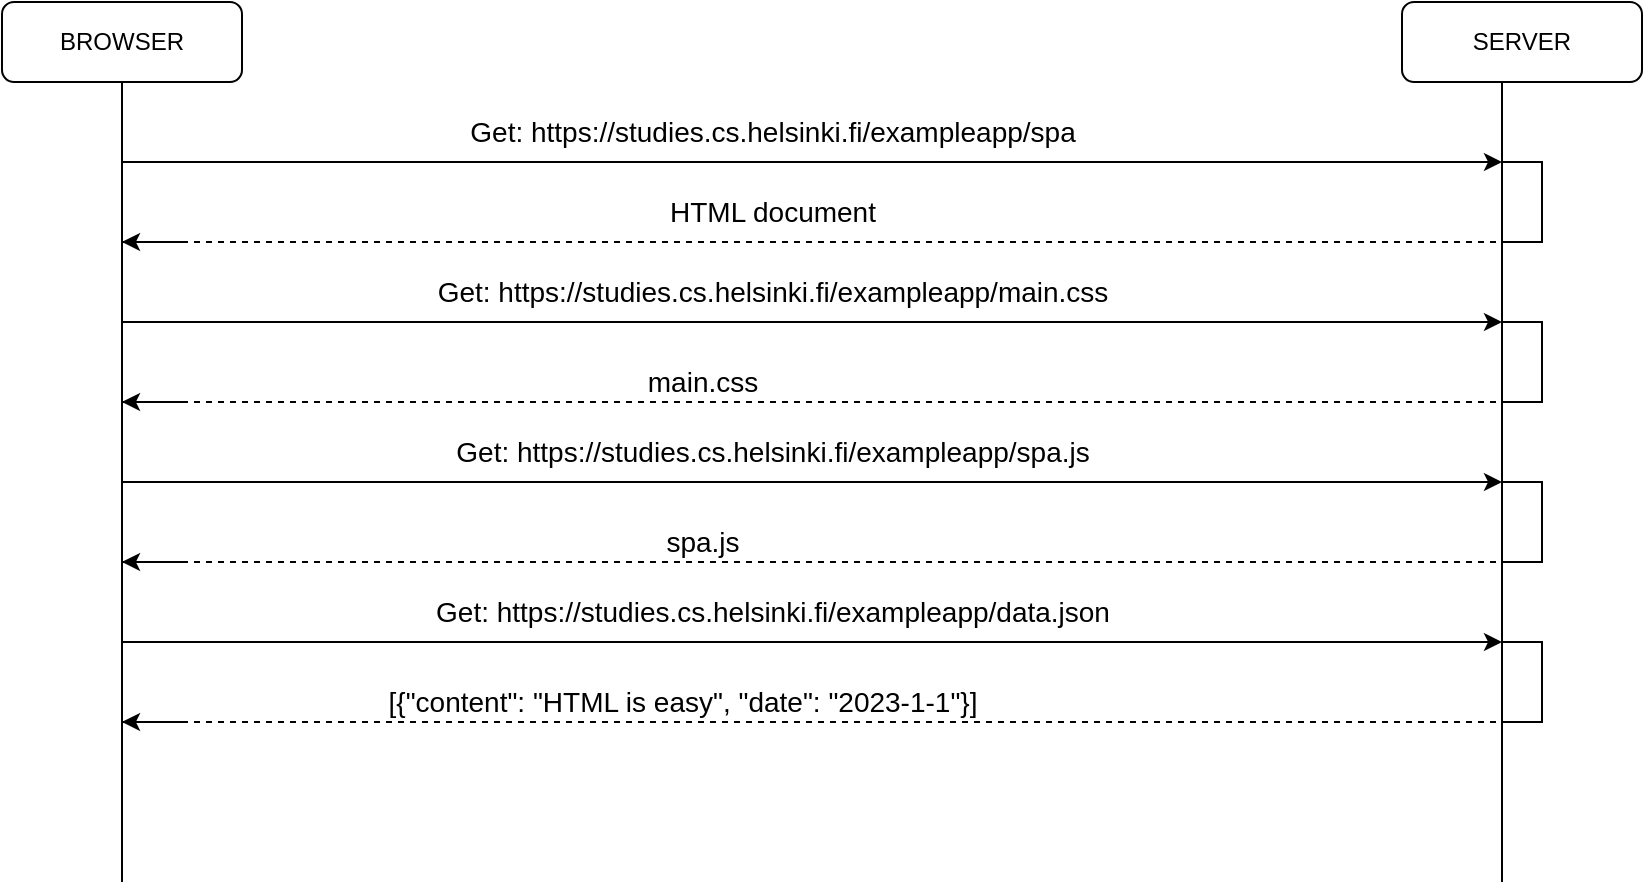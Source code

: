 <mxfile version="20.3.0" type="device"><diagram id="bQ8Kxa1ph7WS91MFYoKb" name="Page-1"><mxGraphModel dx="868" dy="520" grid="1" gridSize="10" guides="1" tooltips="1" connect="1" arrows="1" fold="1" page="1" pageScale="1" pageWidth="850" pageHeight="1100" math="0" shadow="0"><root><mxCell id="0"/><mxCell id="1" parent="0"/><mxCell id="2aSees74kmw_OtEHbaJd-1" value="BROWSER" style="rounded=1;whiteSpace=wrap;html=1;" vertex="1" parent="1"><mxGeometry x="10" width="120" height="40" as="geometry"/></mxCell><mxCell id="2aSees74kmw_OtEHbaJd-2" value="SERVER" style="rounded=1;whiteSpace=wrap;html=1;" vertex="1" parent="1"><mxGeometry x="710" width="120" height="40" as="geometry"/></mxCell><mxCell id="2aSees74kmw_OtEHbaJd-3" value="" style="endArrow=none;html=1;rounded=0;" edge="1" parent="1"><mxGeometry width="50" height="50" relative="1" as="geometry"><mxPoint x="70" y="440" as="sourcePoint"/><mxPoint x="70" y="40" as="targetPoint"/></mxGeometry></mxCell><mxCell id="2aSees74kmw_OtEHbaJd-4" value="" style="endArrow=none;html=1;rounded=0;" edge="1" parent="1"><mxGeometry width="50" height="50" relative="1" as="geometry"><mxPoint x="760" y="440" as="sourcePoint"/><mxPoint x="760" y="40" as="targetPoint"/></mxGeometry></mxCell><mxCell id="2aSees74kmw_OtEHbaJd-5" value="" style="endArrow=classic;html=1;rounded=0;" edge="1" parent="1"><mxGeometry width="50" height="50" relative="1" as="geometry"><mxPoint x="70" y="80" as="sourcePoint"/><mxPoint x="760" y="80" as="targetPoint"/></mxGeometry></mxCell><mxCell id="2aSees74kmw_OtEHbaJd-7" value="" style="rounded=0;whiteSpace=wrap;html=1;" vertex="1" parent="1"><mxGeometry x="760" y="80" width="20" height="40" as="geometry"/></mxCell><mxCell id="2aSees74kmw_OtEHbaJd-8" value="" style="endArrow=none;dashed=1;html=1;rounded=0;" edge="1" parent="1"><mxGeometry width="50" height="50" relative="1" as="geometry"><mxPoint x="70" y="120" as="sourcePoint"/><mxPoint x="760" y="120" as="targetPoint"/></mxGeometry></mxCell><mxCell id="2aSees74kmw_OtEHbaJd-9" value="" style="endArrow=classic;html=1;rounded=0;" edge="1" parent="1"><mxGeometry width="50" height="50" relative="1" as="geometry"><mxPoint x="100" y="120" as="sourcePoint"/><mxPoint x="70" y="120" as="targetPoint"/></mxGeometry></mxCell><mxCell id="2aSees74kmw_OtEHbaJd-11" value="&lt;font style=&quot;font-size: 14px;&quot;&gt;Get: https://studies.cs.helsinki.fi/exampleapp/spa&lt;/font&gt;" style="text;html=1;align=center;verticalAlign=middle;resizable=0;points=[];autosize=1;strokeColor=none;fillColor=none;" vertex="1" parent="1"><mxGeometry x="230" y="50" width="330" height="30" as="geometry"/></mxCell><mxCell id="2aSees74kmw_OtEHbaJd-12" value="&lt;span style=&quot;font-size: 14px;&quot;&gt;HTML document&lt;/span&gt;" style="text;html=1;align=center;verticalAlign=middle;resizable=0;points=[];autosize=1;strokeColor=none;fillColor=none;" vertex="1" parent="1"><mxGeometry x="330" y="90" width="130" height="30" as="geometry"/></mxCell><mxCell id="2aSees74kmw_OtEHbaJd-13" value="" style="endArrow=classic;html=1;rounded=0;" edge="1" parent="1"><mxGeometry width="50" height="50" relative="1" as="geometry"><mxPoint x="70" y="160" as="sourcePoint"/><mxPoint x="760" y="160" as="targetPoint"/></mxGeometry></mxCell><mxCell id="2aSees74kmw_OtEHbaJd-14" value="" style="rounded=0;whiteSpace=wrap;html=1;" vertex="1" parent="1"><mxGeometry x="760" y="160" width="20" height="40" as="geometry"/></mxCell><mxCell id="2aSees74kmw_OtEHbaJd-15" value="" style="endArrow=none;dashed=1;html=1;rounded=0;" edge="1" parent="1"><mxGeometry width="50" height="50" relative="1" as="geometry"><mxPoint x="70" y="200" as="sourcePoint"/><mxPoint x="760" y="200" as="targetPoint"/></mxGeometry></mxCell><mxCell id="2aSees74kmw_OtEHbaJd-16" value="&lt;font style=&quot;font-size: 14px;&quot;&gt;Get: https://studies.cs.helsinki.fi/exampleapp/main.css&lt;br&gt;&lt;/font&gt;" style="text;html=1;align=center;verticalAlign=middle;resizable=0;points=[];autosize=1;strokeColor=none;fillColor=none;" vertex="1" parent="1"><mxGeometry x="215" y="130" width="360" height="30" as="geometry"/></mxCell><mxCell id="2aSees74kmw_OtEHbaJd-17" value="" style="endArrow=classic;html=1;rounded=0;" edge="1" parent="1"><mxGeometry width="50" height="50" relative="1" as="geometry"><mxPoint x="100" y="200" as="sourcePoint"/><mxPoint x="70" y="200" as="targetPoint"/></mxGeometry></mxCell><mxCell id="2aSees74kmw_OtEHbaJd-18" value="main.css" style="text;html=1;align=center;verticalAlign=middle;resizable=0;points=[];autosize=1;strokeColor=none;fillColor=none;fontSize=14;" vertex="1" parent="1"><mxGeometry x="320" y="175" width="80" height="30" as="geometry"/></mxCell><mxCell id="2aSees74kmw_OtEHbaJd-19" value="" style="endArrow=classic;html=1;rounded=0;" edge="1" parent="1"><mxGeometry width="50" height="50" relative="1" as="geometry"><mxPoint x="70" y="240" as="sourcePoint"/><mxPoint x="760" y="240" as="targetPoint"/></mxGeometry></mxCell><mxCell id="2aSees74kmw_OtEHbaJd-20" value="" style="rounded=0;whiteSpace=wrap;html=1;" vertex="1" parent="1"><mxGeometry x="760" y="240" width="20" height="40" as="geometry"/></mxCell><mxCell id="2aSees74kmw_OtEHbaJd-21" value="" style="endArrow=none;dashed=1;html=1;rounded=0;" edge="1" parent="1"><mxGeometry width="50" height="50" relative="1" as="geometry"><mxPoint x="70" y="280" as="sourcePoint"/><mxPoint x="760" y="280" as="targetPoint"/></mxGeometry></mxCell><mxCell id="2aSees74kmw_OtEHbaJd-22" value="&lt;font style=&quot;font-size: 14px;&quot;&gt;Get: https://studies.cs.helsinki.fi/exampleapp/spa.js&lt;br&gt;&lt;/font&gt;" style="text;html=1;align=center;verticalAlign=middle;resizable=0;points=[];autosize=1;strokeColor=none;fillColor=none;" vertex="1" parent="1"><mxGeometry x="225" y="210" width="340" height="30" as="geometry"/></mxCell><mxCell id="2aSees74kmw_OtEHbaJd-23" value="" style="endArrow=classic;html=1;rounded=0;" edge="1" parent="1"><mxGeometry width="50" height="50" relative="1" as="geometry"><mxPoint x="100" y="280" as="sourcePoint"/><mxPoint x="70" y="280" as="targetPoint"/></mxGeometry></mxCell><mxCell id="2aSees74kmw_OtEHbaJd-24" value="spa.js" style="text;html=1;align=center;verticalAlign=middle;resizable=0;points=[];autosize=1;strokeColor=none;fillColor=none;fontSize=14;" vertex="1" parent="1"><mxGeometry x="330" y="255" width="60" height="30" as="geometry"/></mxCell><mxCell id="2aSees74kmw_OtEHbaJd-25" value="" style="endArrow=classic;html=1;rounded=0;" edge="1" parent="1"><mxGeometry width="50" height="50" relative="1" as="geometry"><mxPoint x="70" y="320" as="sourcePoint"/><mxPoint x="760" y="320" as="targetPoint"/></mxGeometry></mxCell><mxCell id="2aSees74kmw_OtEHbaJd-26" value="" style="rounded=0;whiteSpace=wrap;html=1;" vertex="1" parent="1"><mxGeometry x="760" y="320" width="20" height="40" as="geometry"/></mxCell><mxCell id="2aSees74kmw_OtEHbaJd-27" value="" style="endArrow=none;dashed=1;html=1;rounded=0;" edge="1" parent="1"><mxGeometry width="50" height="50" relative="1" as="geometry"><mxPoint x="70" y="360" as="sourcePoint"/><mxPoint x="760" y="360" as="targetPoint"/></mxGeometry></mxCell><mxCell id="2aSees74kmw_OtEHbaJd-28" value="&lt;font style=&quot;font-size: 14px;&quot;&gt;Get: https://studies.cs.helsinki.fi/exampleapp/data.json&lt;br&gt;&lt;/font&gt;" style="text;html=1;align=center;verticalAlign=middle;resizable=0;points=[];autosize=1;strokeColor=none;fillColor=none;" vertex="1" parent="1"><mxGeometry x="215" y="290" width="360" height="30" as="geometry"/></mxCell><mxCell id="2aSees74kmw_OtEHbaJd-29" value="" style="endArrow=classic;html=1;rounded=0;" edge="1" parent="1"><mxGeometry width="50" height="50" relative="1" as="geometry"><mxPoint x="100" y="360" as="sourcePoint"/><mxPoint x="70" y="360" as="targetPoint"/></mxGeometry></mxCell><mxCell id="2aSees74kmw_OtEHbaJd-37" value="[{&quot;content&quot;: &quot;HTML is easy&quot;, &quot;date&quot;: &quot;2023-1-1&quot;}]" style="text;html=1;align=center;verticalAlign=middle;resizable=0;points=[];autosize=1;strokeColor=none;fillColor=none;fontSize=14;" vertex="1" parent="1"><mxGeometry x="190" y="335" width="320" height="30" as="geometry"/></mxCell></root></mxGraphModel></diagram></mxfile>